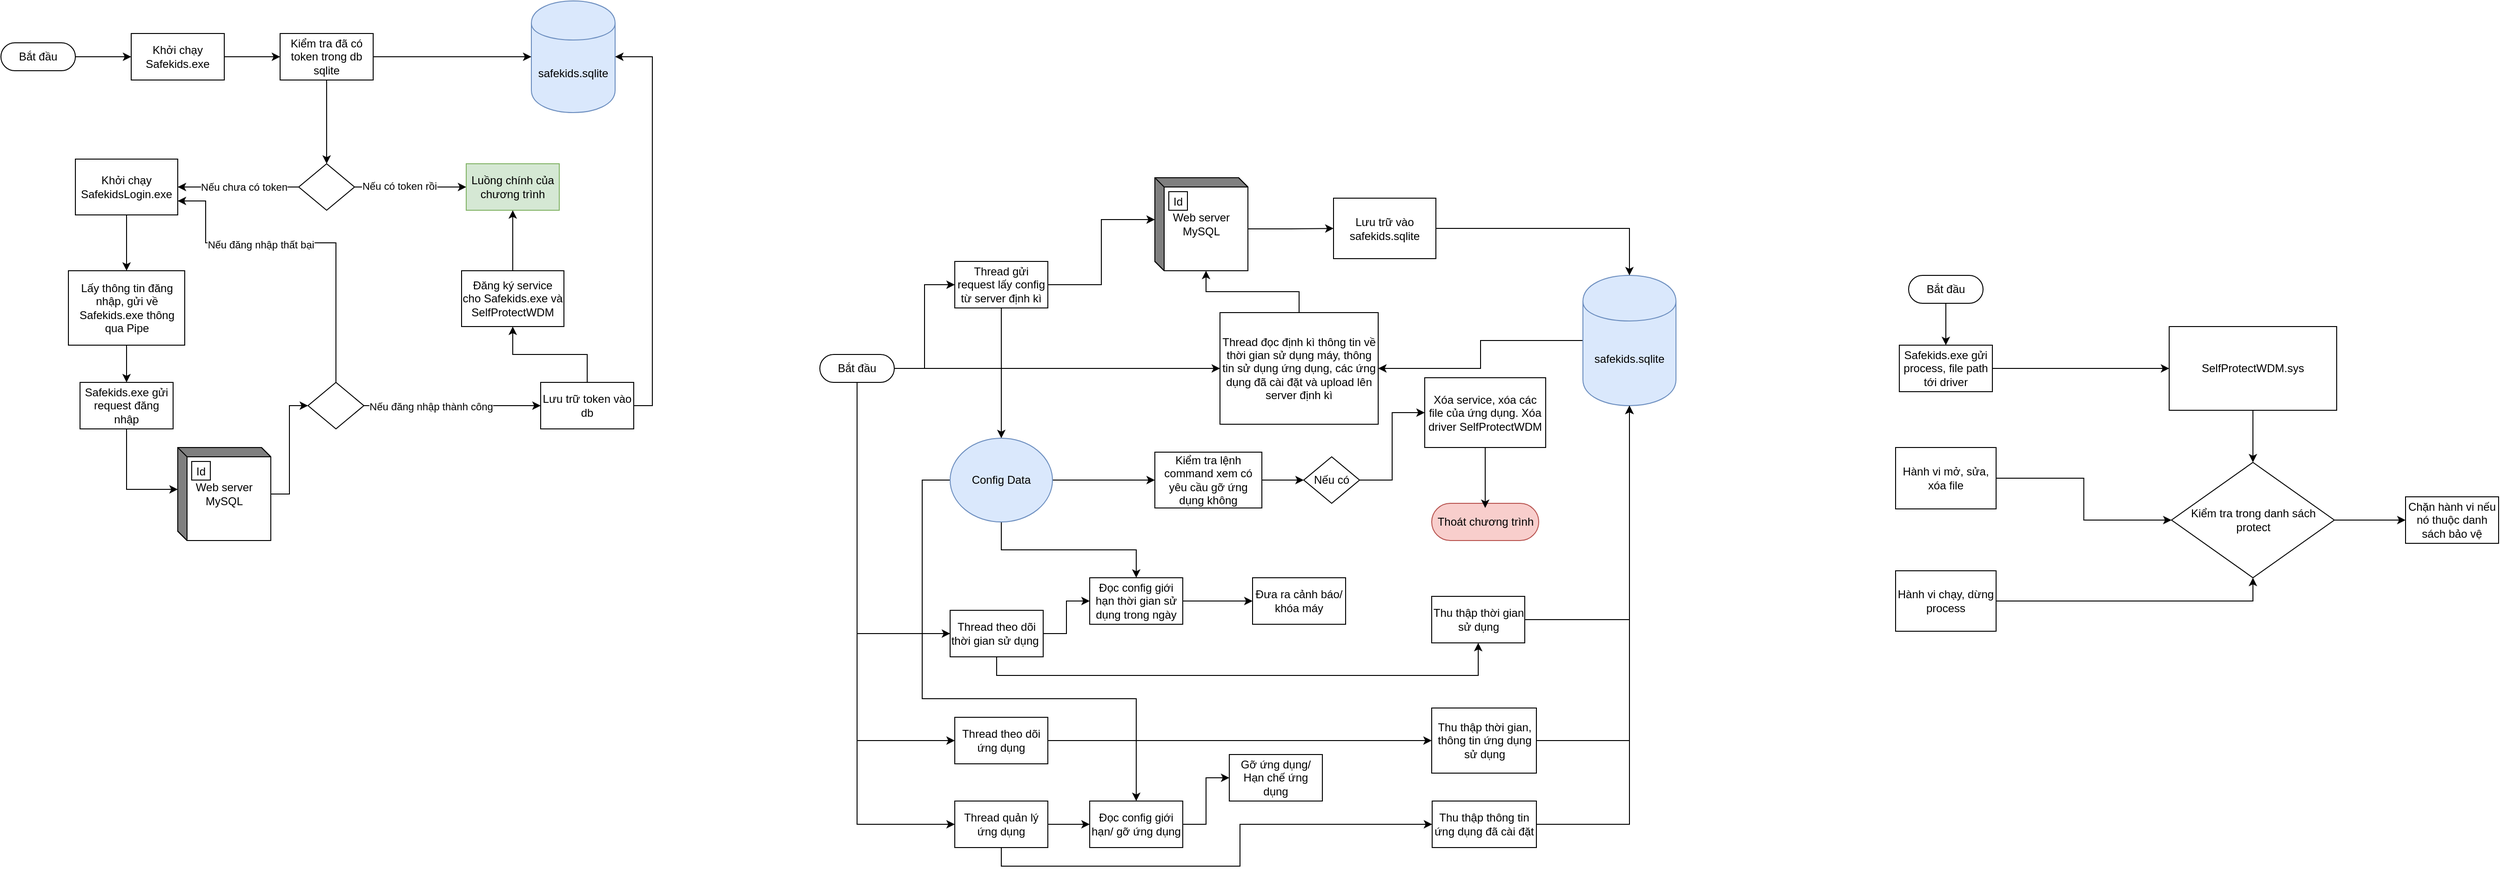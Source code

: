 <mxfile version="26.0.16">
  <diagram name="Page-1" id="2gZ3MTqrjpEGoMhL5yeq">
    <mxGraphModel dx="4080" dy="1772" grid="0" gridSize="10" guides="1" tooltips="1" connect="1" arrows="1" fold="1" page="0" pageScale="1" pageWidth="850" pageHeight="1100" math="0" shadow="0">
      <root>
        <mxCell id="0" />
        <mxCell id="1" parent="0" />
        <mxCell id="WBw3dLWS4dV_ZKBFcGHk-20" style="edgeStyle=orthogonalEdgeStyle;rounded=0;orthogonalLoop=1;jettySize=auto;html=1;" parent="1" source="WBw3dLWS4dV_ZKBFcGHk-1" target="WBw3dLWS4dV_ZKBFcGHk-19" edge="1">
          <mxGeometry relative="1" as="geometry" />
        </mxCell>
        <mxCell id="WBw3dLWS4dV_ZKBFcGHk-1" value="Bắt đầu" style="html=1;dashed=0;whiteSpace=wrap;shape=mxgraph.dfd.start;" parent="1" vertex="1">
          <mxGeometry y="65" width="80" height="30" as="geometry" />
        </mxCell>
        <mxCell id="WBw3dLWS4dV_ZKBFcGHk-4" value="safekids.sqlite" style="shape=cylinder;whiteSpace=wrap;html=1;boundedLbl=1;backgroundOutline=1;fillColor=#dae8fc;strokeColor=#6c8ebf;" parent="1" vertex="1">
          <mxGeometry x="570" y="20" width="90" height="120" as="geometry" />
        </mxCell>
        <mxCell id="WBw3dLWS4dV_ZKBFcGHk-8" style="edgeStyle=orthogonalEdgeStyle;rounded=0;orthogonalLoop=1;jettySize=auto;html=1;entryX=0;entryY=0.5;entryDx=0;entryDy=0;" parent="1" source="WBw3dLWS4dV_ZKBFcGHk-6" target="WBw3dLWS4dV_ZKBFcGHk-4" edge="1">
          <mxGeometry relative="1" as="geometry" />
        </mxCell>
        <mxCell id="WBw3dLWS4dV_ZKBFcGHk-10" style="edgeStyle=orthogonalEdgeStyle;rounded=0;orthogonalLoop=1;jettySize=auto;html=1;exitX=0.5;exitY=1;exitDx=0;exitDy=0;entryX=0.5;entryY=0;entryDx=0;entryDy=0;" parent="1" source="WBw3dLWS4dV_ZKBFcGHk-6" target="WBw3dLWS4dV_ZKBFcGHk-9" edge="1">
          <mxGeometry relative="1" as="geometry" />
        </mxCell>
        <mxCell id="WBw3dLWS4dV_ZKBFcGHk-6" value="Kiểm tra đã có token trong db sqlite" style="html=1;dashed=0;whiteSpace=wrap;" parent="1" vertex="1">
          <mxGeometry x="300" y="55" width="100" height="50" as="geometry" />
        </mxCell>
        <mxCell id="WBw3dLWS4dV_ZKBFcGHk-12" style="edgeStyle=orthogonalEdgeStyle;rounded=0;orthogonalLoop=1;jettySize=auto;html=1;exitX=0;exitY=0.5;exitDx=0;exitDy=0;entryX=1;entryY=0.5;entryDx=0;entryDy=0;" parent="1" source="WBw3dLWS4dV_ZKBFcGHk-9" target="WBw3dLWS4dV_ZKBFcGHk-11" edge="1">
          <mxGeometry relative="1" as="geometry" />
        </mxCell>
        <mxCell id="WBw3dLWS4dV_ZKBFcGHk-18" value="Nếu chưa có token" style="edgeLabel;html=1;align=center;verticalAlign=middle;resizable=0;points=[];" parent="WBw3dLWS4dV_ZKBFcGHk-12" vertex="1" connectable="0">
          <mxGeometry x="-0.095" relative="1" as="geometry">
            <mxPoint as="offset" />
          </mxGeometry>
        </mxCell>
        <mxCell id="WBw3dLWS4dV_ZKBFcGHk-15" style="edgeStyle=orthogonalEdgeStyle;rounded=0;orthogonalLoop=1;jettySize=auto;html=1;exitX=1;exitY=0.5;exitDx=0;exitDy=0;entryX=0;entryY=0.5;entryDx=0;entryDy=0;" parent="1" source="WBw3dLWS4dV_ZKBFcGHk-9" target="WBw3dLWS4dV_ZKBFcGHk-14" edge="1">
          <mxGeometry relative="1" as="geometry" />
        </mxCell>
        <mxCell id="WBw3dLWS4dV_ZKBFcGHk-16" value="Nếu có token rồi" style="edgeLabel;html=1;align=center;verticalAlign=middle;resizable=0;points=[];" parent="WBw3dLWS4dV_ZKBFcGHk-15" vertex="1" connectable="0">
          <mxGeometry x="-0.207" y="1" relative="1" as="geometry">
            <mxPoint as="offset" />
          </mxGeometry>
        </mxCell>
        <mxCell id="WBw3dLWS4dV_ZKBFcGHk-9" value="" style="shape=rhombus;html=1;dashed=0;whiteSpace=wrap;perimeter=rhombusPerimeter;" parent="1" vertex="1">
          <mxGeometry x="320" y="195" width="60" height="50" as="geometry" />
        </mxCell>
        <mxCell id="WBw3dLWS4dV_ZKBFcGHk-23" style="edgeStyle=orthogonalEdgeStyle;rounded=0;orthogonalLoop=1;jettySize=auto;html=1;exitX=0.5;exitY=1;exitDx=0;exitDy=0;entryX=0.5;entryY=0;entryDx=0;entryDy=0;" parent="1" source="WBw3dLWS4dV_ZKBFcGHk-11" target="WBw3dLWS4dV_ZKBFcGHk-22" edge="1">
          <mxGeometry relative="1" as="geometry" />
        </mxCell>
        <mxCell id="WBw3dLWS4dV_ZKBFcGHk-11" value="Khởi chạy SafekidsLogin.exe" style="html=1;dashed=0;whiteSpace=wrap;" parent="1" vertex="1">
          <mxGeometry x="80" y="190" width="110" height="60" as="geometry" />
        </mxCell>
        <mxCell id="WBw3dLWS4dV_ZKBFcGHk-14" value="Luồng chính của chương trình" style="html=1;dashed=0;whiteSpace=wrap;fillColor=#d5e8d4;strokeColor=#82b366;" parent="1" vertex="1">
          <mxGeometry x="500" y="195" width="100" height="50" as="geometry" />
        </mxCell>
        <mxCell id="WBw3dLWS4dV_ZKBFcGHk-21" style="edgeStyle=orthogonalEdgeStyle;rounded=0;orthogonalLoop=1;jettySize=auto;html=1;entryX=0;entryY=0.5;entryDx=0;entryDy=0;" parent="1" source="WBw3dLWS4dV_ZKBFcGHk-19" target="WBw3dLWS4dV_ZKBFcGHk-6" edge="1">
          <mxGeometry relative="1" as="geometry" />
        </mxCell>
        <mxCell id="WBw3dLWS4dV_ZKBFcGHk-19" value="Khởi chạy Safekids.exe" style="html=1;dashed=0;whiteSpace=wrap;" parent="1" vertex="1">
          <mxGeometry x="140" y="55" width="100" height="50" as="geometry" />
        </mxCell>
        <mxCell id="WBw3dLWS4dV_ZKBFcGHk-25" style="edgeStyle=orthogonalEdgeStyle;rounded=0;orthogonalLoop=1;jettySize=auto;html=1;exitX=0.5;exitY=1;exitDx=0;exitDy=0;entryX=0.5;entryY=0;entryDx=0;entryDy=0;" parent="1" source="WBw3dLWS4dV_ZKBFcGHk-22" target="WBw3dLWS4dV_ZKBFcGHk-24" edge="1">
          <mxGeometry relative="1" as="geometry" />
        </mxCell>
        <mxCell id="WBw3dLWS4dV_ZKBFcGHk-22" value="Lấy thông tin đăng nhập, gửi về Safekids.exe thông qua Pipe" style="html=1;dashed=0;whiteSpace=wrap;" parent="1" vertex="1">
          <mxGeometry x="72.5" y="310" width="125" height="80" as="geometry" />
        </mxCell>
        <mxCell id="WBw3dLWS4dV_ZKBFcGHk-24" value="Safekids.exe gửi request đăng nhập" style="html=1;dashed=0;whiteSpace=wrap;" parent="1" vertex="1">
          <mxGeometry x="85" y="430" width="100" height="50" as="geometry" />
        </mxCell>
        <mxCell id="WBw3dLWS4dV_ZKBFcGHk-28" style="edgeStyle=orthogonalEdgeStyle;rounded=0;orthogonalLoop=1;jettySize=auto;html=1;exitX=0.5;exitY=0;exitDx=0;exitDy=0;entryX=1;entryY=0.75;entryDx=0;entryDy=0;" parent="1" source="WBw3dLWS4dV_ZKBFcGHk-26" target="WBw3dLWS4dV_ZKBFcGHk-11" edge="1">
          <mxGeometry relative="1" as="geometry">
            <Array as="points">
              <mxPoint x="360" y="280" />
              <mxPoint x="220" y="280" />
              <mxPoint x="220" y="235" />
            </Array>
          </mxGeometry>
        </mxCell>
        <mxCell id="WBw3dLWS4dV_ZKBFcGHk-29" value="Nếu đăng nhập thất bại" style="edgeLabel;html=1;align=center;verticalAlign=middle;resizable=0;points=[];" parent="WBw3dLWS4dV_ZKBFcGHk-28" vertex="1" connectable="0">
          <mxGeometry x="0.268" y="2" relative="1" as="geometry">
            <mxPoint as="offset" />
          </mxGeometry>
        </mxCell>
        <mxCell id="WBw3dLWS4dV_ZKBFcGHk-30" style="edgeStyle=orthogonalEdgeStyle;rounded=0;orthogonalLoop=1;jettySize=auto;html=1;exitX=1;exitY=0.5;exitDx=0;exitDy=0;entryX=0;entryY=0.5;entryDx=0;entryDy=0;" parent="1" source="WBw3dLWS4dV_ZKBFcGHk-26" target="WBw3dLWS4dV_ZKBFcGHk-31" edge="1">
          <mxGeometry relative="1" as="geometry">
            <mxPoint x="520" y="455" as="targetPoint" />
          </mxGeometry>
        </mxCell>
        <mxCell id="WBw3dLWS4dV_ZKBFcGHk-35" value="Nếu đăng nhập thành công" style="edgeLabel;html=1;align=center;verticalAlign=middle;resizable=0;points=[];" parent="WBw3dLWS4dV_ZKBFcGHk-30" vertex="1" connectable="0">
          <mxGeometry x="-0.243" y="-1" relative="1" as="geometry">
            <mxPoint as="offset" />
          </mxGeometry>
        </mxCell>
        <mxCell id="WBw3dLWS4dV_ZKBFcGHk-26" value="" style="shape=rhombus;html=1;dashed=0;whiteSpace=wrap;perimeter=rhombusPerimeter;" parent="1" vertex="1">
          <mxGeometry x="330" y="430" width="60" height="50" as="geometry" />
        </mxCell>
        <mxCell id="WBw3dLWS4dV_ZKBFcGHk-32" style="edgeStyle=orthogonalEdgeStyle;rounded=0;orthogonalLoop=1;jettySize=auto;html=1;exitX=1;exitY=0.5;exitDx=0;exitDy=0;entryX=1;entryY=0.5;entryDx=0;entryDy=0;" parent="1" source="WBw3dLWS4dV_ZKBFcGHk-31" target="WBw3dLWS4dV_ZKBFcGHk-4" edge="1">
          <mxGeometry relative="1" as="geometry" />
        </mxCell>
        <mxCell id="WBw3dLWS4dV_ZKBFcGHk-42" style="edgeStyle=orthogonalEdgeStyle;rounded=0;orthogonalLoop=1;jettySize=auto;html=1;exitX=0.5;exitY=0;exitDx=0;exitDy=0;entryX=0.5;entryY=1;entryDx=0;entryDy=0;" parent="1" source="WBw3dLWS4dV_ZKBFcGHk-31" target="WBw3dLWS4dV_ZKBFcGHk-40" edge="1">
          <mxGeometry relative="1" as="geometry" />
        </mxCell>
        <mxCell id="WBw3dLWS4dV_ZKBFcGHk-31" value="Lưu trữ token vào db" style="html=1;dashed=0;whiteSpace=wrap;" parent="1" vertex="1">
          <mxGeometry x="580" y="430" width="100" height="50" as="geometry" />
        </mxCell>
        <mxCell id="WBw3dLWS4dV_ZKBFcGHk-44" style="edgeStyle=orthogonalEdgeStyle;rounded=0;orthogonalLoop=1;jettySize=auto;html=1;entryX=0;entryY=0.5;entryDx=0;entryDy=0;" parent="1" source="WBw3dLWS4dV_ZKBFcGHk-36" target="WBw3dLWS4dV_ZKBFcGHk-43" edge="1">
          <mxGeometry relative="1" as="geometry" />
        </mxCell>
        <mxCell id="WBw3dLWS4dV_ZKBFcGHk-57" style="edgeStyle=orthogonalEdgeStyle;rounded=0;orthogonalLoop=1;jettySize=auto;html=1;exitX=1;exitY=0.5;exitDx=0;exitDy=0;exitPerimeter=0;entryX=0;entryY=0.5;entryDx=0;entryDy=0;" parent="1" source="WBw3dLWS4dV_ZKBFcGHk-36" target="WBw3dLWS4dV_ZKBFcGHk-56" edge="1">
          <mxGeometry relative="1" as="geometry" />
        </mxCell>
        <mxCell id="WBw3dLWS4dV_ZKBFcGHk-76" style="edgeStyle=orthogonalEdgeStyle;rounded=0;orthogonalLoop=1;jettySize=auto;html=1;exitX=0.5;exitY=0.5;exitDx=0;exitDy=15.0;exitPerimeter=0;entryX=0;entryY=0.5;entryDx=0;entryDy=0;" parent="1" source="WBw3dLWS4dV_ZKBFcGHk-36" target="WBw3dLWS4dV_ZKBFcGHk-75" edge="1">
          <mxGeometry relative="1" as="geometry" />
        </mxCell>
        <mxCell id="GzLRT8P3ruu_cKEeTP5f-8" style="edgeStyle=orthogonalEdgeStyle;rounded=0;orthogonalLoop=1;jettySize=auto;html=1;exitX=0.5;exitY=0.5;exitDx=0;exitDy=15.0;exitPerimeter=0;entryX=0;entryY=0.5;entryDx=0;entryDy=0;" parent="1" source="WBw3dLWS4dV_ZKBFcGHk-36" target="GzLRT8P3ruu_cKEeTP5f-7" edge="1">
          <mxGeometry relative="1" as="geometry" />
        </mxCell>
        <mxCell id="GzLRT8P3ruu_cKEeTP5f-14" style="edgeStyle=orthogonalEdgeStyle;rounded=0;orthogonalLoop=1;jettySize=auto;html=1;exitX=0.5;exitY=0.5;exitDx=0;exitDy=15.0;exitPerimeter=0;entryX=0;entryY=0.5;entryDx=0;entryDy=0;" parent="1" source="WBw3dLWS4dV_ZKBFcGHk-36" target="GzLRT8P3ruu_cKEeTP5f-13" edge="1">
          <mxGeometry relative="1" as="geometry" />
        </mxCell>
        <mxCell id="WBw3dLWS4dV_ZKBFcGHk-36" value="Bắt đầu" style="html=1;dashed=0;whiteSpace=wrap;shape=mxgraph.dfd.start;" parent="1" vertex="1">
          <mxGeometry x="880" y="400" width="80" height="30" as="geometry" />
        </mxCell>
        <mxCell id="WBw3dLWS4dV_ZKBFcGHk-58" style="edgeStyle=orthogonalEdgeStyle;rounded=0;orthogonalLoop=1;jettySize=auto;html=1;exitX=0;exitY=0.5;exitDx=0;exitDy=0;entryX=1;entryY=0.5;entryDx=0;entryDy=0;" parent="1" source="WBw3dLWS4dV_ZKBFcGHk-37" target="WBw3dLWS4dV_ZKBFcGHk-56" edge="1">
          <mxGeometry relative="1" as="geometry" />
        </mxCell>
        <mxCell id="WBw3dLWS4dV_ZKBFcGHk-37" value="safekids.sqlite" style="shape=cylinder;whiteSpace=wrap;html=1;boundedLbl=1;backgroundOutline=1;fillColor=#dae8fc;strokeColor=#6c8ebf;" parent="1" vertex="1">
          <mxGeometry x="1700" y="315" width="100" height="140" as="geometry" />
        </mxCell>
        <mxCell id="WBw3dLWS4dV_ZKBFcGHk-41" style="edgeStyle=orthogonalEdgeStyle;rounded=0;orthogonalLoop=1;jettySize=auto;html=1;entryX=0.5;entryY=1;entryDx=0;entryDy=0;" parent="1" source="WBw3dLWS4dV_ZKBFcGHk-40" target="WBw3dLWS4dV_ZKBFcGHk-14" edge="1">
          <mxGeometry relative="1" as="geometry" />
        </mxCell>
        <mxCell id="WBw3dLWS4dV_ZKBFcGHk-40" value="Đăng ký service cho Safekids.exe và SelfProtectWDM" style="html=1;dashed=0;whiteSpace=wrap;" parent="1" vertex="1">
          <mxGeometry x="495" y="310" width="110" height="60" as="geometry" />
        </mxCell>
        <mxCell id="WBw3dLWS4dV_ZKBFcGHk-65" style="edgeStyle=orthogonalEdgeStyle;rounded=0;orthogonalLoop=1;jettySize=auto;html=1;entryX=0.5;entryY=0;entryDx=0;entryDy=0;" parent="1" source="WBw3dLWS4dV_ZKBFcGHk-43" target="WBw3dLWS4dV_ZKBFcGHk-64" edge="1">
          <mxGeometry relative="1" as="geometry" />
        </mxCell>
        <mxCell id="WBw3dLWS4dV_ZKBFcGHk-43" value="Thread gửi request lấy config từ server định kì" style="html=1;dashed=0;whiteSpace=wrap;" parent="1" vertex="1">
          <mxGeometry x="1025" y="300" width="100" height="50" as="geometry" />
        </mxCell>
        <mxCell id="WBw3dLWS4dV_ZKBFcGHk-54" style="edgeStyle=orthogonalEdgeStyle;rounded=0;orthogonalLoop=1;jettySize=auto;html=1;exitX=0;exitY=0;exitDx=100;exitDy=55;exitPerimeter=0;entryX=0;entryY=0.5;entryDx=0;entryDy=0;" parent="1" source="WBw3dLWS4dV_ZKBFcGHk-45" target="WBw3dLWS4dV_ZKBFcGHk-52" edge="1">
          <mxGeometry relative="1" as="geometry" />
        </mxCell>
        <mxCell id="WBw3dLWS4dV_ZKBFcGHk-45" value="Web server&lt;div&gt;MySQL&lt;/div&gt;" style="html=1;dashed=0;whiteSpace=wrap;shape=mxgraph.dfd.externalEntity" parent="1" vertex="1">
          <mxGeometry x="1240" y="210" width="100" height="100" as="geometry" />
        </mxCell>
        <mxCell id="WBw3dLWS4dV_ZKBFcGHk-46" value="Id" style="autosize=1;part=1;resizable=0;strokeColor=inherit;fillColor=inherit;gradientColor=inherit;" parent="WBw3dLWS4dV_ZKBFcGHk-45" vertex="1">
          <mxGeometry width="20" height="20" relative="1" as="geometry">
            <mxPoint x="15" y="15" as="offset" />
          </mxGeometry>
        </mxCell>
        <mxCell id="WBw3dLWS4dV_ZKBFcGHk-50" style="edgeStyle=orthogonalEdgeStyle;rounded=0;orthogonalLoop=1;jettySize=auto;html=1;entryX=0;entryY=0.5;entryDx=0;entryDy=0;" parent="1" source="WBw3dLWS4dV_ZKBFcGHk-47" target="WBw3dLWS4dV_ZKBFcGHk-26" edge="1">
          <mxGeometry relative="1" as="geometry" />
        </mxCell>
        <mxCell id="WBw3dLWS4dV_ZKBFcGHk-47" value="Web server&lt;div&gt;MySQL&lt;/div&gt;" style="html=1;dashed=0;whiteSpace=wrap;shape=mxgraph.dfd.externalEntity" parent="1" vertex="1">
          <mxGeometry x="190" y="500" width="100" height="100" as="geometry" />
        </mxCell>
        <mxCell id="WBw3dLWS4dV_ZKBFcGHk-48" value="Id" style="autosize=1;part=1;resizable=0;strokeColor=inherit;fillColor=inherit;gradientColor=inherit;" parent="WBw3dLWS4dV_ZKBFcGHk-47" vertex="1">
          <mxGeometry width="20" height="20" relative="1" as="geometry">
            <mxPoint x="15" y="15" as="offset" />
          </mxGeometry>
        </mxCell>
        <mxCell id="WBw3dLWS4dV_ZKBFcGHk-49" style="edgeStyle=orthogonalEdgeStyle;rounded=0;orthogonalLoop=1;jettySize=auto;html=1;exitX=0.5;exitY=1;exitDx=0;exitDy=0;entryX=0;entryY=0;entryDx=0;entryDy=45;entryPerimeter=0;" parent="1" source="WBw3dLWS4dV_ZKBFcGHk-24" target="WBw3dLWS4dV_ZKBFcGHk-47" edge="1">
          <mxGeometry relative="1" as="geometry" />
        </mxCell>
        <mxCell id="WBw3dLWS4dV_ZKBFcGHk-51" style="edgeStyle=orthogonalEdgeStyle;rounded=0;orthogonalLoop=1;jettySize=auto;html=1;entryX=0;entryY=0;entryDx=0;entryDy=45;entryPerimeter=0;" parent="1" source="WBw3dLWS4dV_ZKBFcGHk-43" target="WBw3dLWS4dV_ZKBFcGHk-45" edge="1">
          <mxGeometry relative="1" as="geometry" />
        </mxCell>
        <mxCell id="WBw3dLWS4dV_ZKBFcGHk-55" style="edgeStyle=orthogonalEdgeStyle;rounded=0;orthogonalLoop=1;jettySize=auto;html=1;exitX=1;exitY=0.5;exitDx=0;exitDy=0;entryX=0.5;entryY=0;entryDx=0;entryDy=0;" parent="1" source="WBw3dLWS4dV_ZKBFcGHk-52" target="WBw3dLWS4dV_ZKBFcGHk-37" edge="1">
          <mxGeometry relative="1" as="geometry" />
        </mxCell>
        <mxCell id="WBw3dLWS4dV_ZKBFcGHk-52" value="Lưu trữ vào safekids.sqlite" style="html=1;dashed=0;whiteSpace=wrap;" parent="1" vertex="1">
          <mxGeometry x="1432" y="232" width="110" height="65" as="geometry" />
        </mxCell>
        <mxCell id="WBw3dLWS4dV_ZKBFcGHk-56" value="Thread đọc định kì thông tin về thời gian sử dụng máy, thông tin sử dụng ứng dụng, các ứng dụng đã cài đặt và upload lên server định kì" style="html=1;dashed=0;whiteSpace=wrap;" parent="1" vertex="1">
          <mxGeometry x="1310" y="355" width="170" height="120" as="geometry" />
        </mxCell>
        <mxCell id="WBw3dLWS4dV_ZKBFcGHk-60" style="edgeStyle=orthogonalEdgeStyle;rounded=0;orthogonalLoop=1;jettySize=auto;html=1;exitX=0.5;exitY=0;exitDx=0;exitDy=0;entryX=0;entryY=0;entryDx=55;entryDy=100;entryPerimeter=0;" parent="1" source="WBw3dLWS4dV_ZKBFcGHk-56" target="WBw3dLWS4dV_ZKBFcGHk-45" edge="1">
          <mxGeometry relative="1" as="geometry" />
        </mxCell>
        <mxCell id="WBw3dLWS4dV_ZKBFcGHk-70" style="edgeStyle=orthogonalEdgeStyle;rounded=0;orthogonalLoop=1;jettySize=auto;html=1;exitX=1;exitY=0.5;exitDx=0;exitDy=0;entryX=0;entryY=0.5;entryDx=0;entryDy=0;" parent="1" source="WBw3dLWS4dV_ZKBFcGHk-61" target="WBw3dLWS4dV_ZKBFcGHk-69" edge="1">
          <mxGeometry relative="1" as="geometry" />
        </mxCell>
        <mxCell id="WBw3dLWS4dV_ZKBFcGHk-61" value="Kiểm tra lệnh command xem có yêu cầu gỡ ứng dụng không" style="html=1;dashed=0;whiteSpace=wrap;" parent="1" vertex="1">
          <mxGeometry x="1240" y="505" width="115" height="60" as="geometry" />
        </mxCell>
        <mxCell id="WBw3dLWS4dV_ZKBFcGHk-68" style="edgeStyle=orthogonalEdgeStyle;rounded=0;orthogonalLoop=1;jettySize=auto;html=1;entryX=0;entryY=0.5;entryDx=0;entryDy=0;" parent="1" source="WBw3dLWS4dV_ZKBFcGHk-64" target="WBw3dLWS4dV_ZKBFcGHk-61" edge="1">
          <mxGeometry relative="1" as="geometry" />
        </mxCell>
        <mxCell id="WBw3dLWS4dV_ZKBFcGHk-80" style="edgeStyle=orthogonalEdgeStyle;rounded=0;orthogonalLoop=1;jettySize=auto;html=1;exitX=0.5;exitY=1;exitDx=0;exitDy=0;entryX=0.5;entryY=0;entryDx=0;entryDy=0;" parent="1" source="WBw3dLWS4dV_ZKBFcGHk-64" target="WBw3dLWS4dV_ZKBFcGHk-78" edge="1">
          <mxGeometry relative="1" as="geometry" />
        </mxCell>
        <mxCell id="GzLRT8P3ruu_cKEeTP5f-16" style="edgeStyle=orthogonalEdgeStyle;rounded=0;orthogonalLoop=1;jettySize=auto;html=1;exitX=0;exitY=0.5;exitDx=0;exitDy=0;entryX=0.5;entryY=0;entryDx=0;entryDy=0;" parent="1" source="WBw3dLWS4dV_ZKBFcGHk-64" target="GzLRT8P3ruu_cKEeTP5f-15" edge="1">
          <mxGeometry relative="1" as="geometry">
            <Array as="points">
              <mxPoint x="990" y="535" />
              <mxPoint x="990" y="770" />
              <mxPoint x="1220" y="770" />
            </Array>
          </mxGeometry>
        </mxCell>
        <mxCell id="WBw3dLWS4dV_ZKBFcGHk-64" value="Config Data" style="shape=ellipse;html=1;dashed=0;whiteSpace=wrap;perimeter=ellipsePerimeter;fillColor=#dae8fc;strokeColor=#6c8ebf;" parent="1" vertex="1">
          <mxGeometry x="1020" y="490" width="110" height="90" as="geometry" />
        </mxCell>
        <mxCell id="WBw3dLWS4dV_ZKBFcGHk-72" style="edgeStyle=orthogonalEdgeStyle;rounded=0;orthogonalLoop=1;jettySize=auto;html=1;exitX=1;exitY=0.5;exitDx=0;exitDy=0;entryX=0;entryY=0.5;entryDx=0;entryDy=0;" parent="1" source="WBw3dLWS4dV_ZKBFcGHk-69" target="WBw3dLWS4dV_ZKBFcGHk-71" edge="1">
          <mxGeometry relative="1" as="geometry" />
        </mxCell>
        <mxCell id="WBw3dLWS4dV_ZKBFcGHk-69" value="Nếu có" style="shape=rhombus;html=1;dashed=0;whiteSpace=wrap;perimeter=rhombusPerimeter;" parent="1" vertex="1">
          <mxGeometry x="1400" y="510" width="60" height="50" as="geometry" />
        </mxCell>
        <mxCell id="WBw3dLWS4dV_ZKBFcGHk-71" value="Xóa service, xóa các file của ứng dụng. Xóa driver SelfProtectWDM" style="html=1;dashed=0;whiteSpace=wrap;" parent="1" vertex="1">
          <mxGeometry x="1530" y="425" width="130" height="75" as="geometry" />
        </mxCell>
        <mxCell id="WBw3dLWS4dV_ZKBFcGHk-73" value="Thoát chương trình" style="html=1;dashed=0;whiteSpace=wrap;shape=mxgraph.dfd.start;fillColor=#f8cecc;strokeColor=#b85450;" parent="1" vertex="1">
          <mxGeometry x="1537.5" y="560" width="115" height="40" as="geometry" />
        </mxCell>
        <mxCell id="WBw3dLWS4dV_ZKBFcGHk-74" style="edgeStyle=orthogonalEdgeStyle;rounded=0;orthogonalLoop=1;jettySize=auto;html=1;exitX=0.5;exitY=1;exitDx=0;exitDy=0;entryX=0.5;entryY=0.5;entryDx=0;entryDy=-15.0;entryPerimeter=0;" parent="1" source="WBw3dLWS4dV_ZKBFcGHk-71" target="WBw3dLWS4dV_ZKBFcGHk-73" edge="1">
          <mxGeometry relative="1" as="geometry" />
        </mxCell>
        <mxCell id="WBw3dLWS4dV_ZKBFcGHk-79" style="edgeStyle=orthogonalEdgeStyle;rounded=0;orthogonalLoop=1;jettySize=auto;html=1;exitX=1;exitY=0.5;exitDx=0;exitDy=0;entryX=0;entryY=0.5;entryDx=0;entryDy=0;" parent="1" source="WBw3dLWS4dV_ZKBFcGHk-75" target="WBw3dLWS4dV_ZKBFcGHk-78" edge="1">
          <mxGeometry relative="1" as="geometry" />
        </mxCell>
        <mxCell id="GzLRT8P3ruu_cKEeTP5f-2" style="edgeStyle=orthogonalEdgeStyle;rounded=0;orthogonalLoop=1;jettySize=auto;html=1;exitX=0.5;exitY=1;exitDx=0;exitDy=0;entryX=0.5;entryY=1;entryDx=0;entryDy=0;" parent="1" source="WBw3dLWS4dV_ZKBFcGHk-75" target="GzLRT8P3ruu_cKEeTP5f-1" edge="1">
          <mxGeometry relative="1" as="geometry" />
        </mxCell>
        <mxCell id="WBw3dLWS4dV_ZKBFcGHk-75" value="Thread theo dõi thời gian sử dụng&amp;nbsp;" style="html=1;dashed=0;whiteSpace=wrap;" parent="1" vertex="1">
          <mxGeometry x="1020" y="675" width="100" height="50" as="geometry" />
        </mxCell>
        <mxCell id="GzLRT8P3ruu_cKEeTP5f-6" style="edgeStyle=orthogonalEdgeStyle;rounded=0;orthogonalLoop=1;jettySize=auto;html=1;exitX=1;exitY=0.5;exitDx=0;exitDy=0;" parent="1" source="WBw3dLWS4dV_ZKBFcGHk-78" target="GzLRT8P3ruu_cKEeTP5f-4" edge="1">
          <mxGeometry relative="1" as="geometry" />
        </mxCell>
        <mxCell id="WBw3dLWS4dV_ZKBFcGHk-78" value="Đọc config giới hạn thời gian sử dụng trong ngày" style="html=1;dashed=0;whiteSpace=wrap;" parent="1" vertex="1">
          <mxGeometry x="1170" y="640" width="100" height="50" as="geometry" />
        </mxCell>
        <mxCell id="GzLRT8P3ruu_cKEeTP5f-3" style="edgeStyle=orthogonalEdgeStyle;rounded=0;orthogonalLoop=1;jettySize=auto;html=1;entryX=0.5;entryY=1;entryDx=0;entryDy=0;" parent="1" source="GzLRT8P3ruu_cKEeTP5f-1" target="WBw3dLWS4dV_ZKBFcGHk-37" edge="1">
          <mxGeometry relative="1" as="geometry" />
        </mxCell>
        <mxCell id="GzLRT8P3ruu_cKEeTP5f-1" value="Thu thập thời gian sử dụng" style="html=1;dashed=0;whiteSpace=wrap;" parent="1" vertex="1">
          <mxGeometry x="1537.5" y="660" width="100" height="50" as="geometry" />
        </mxCell>
        <mxCell id="GzLRT8P3ruu_cKEeTP5f-4" value="Đưa ra cảnh báo/ khóa máy" style="html=1;dashed=0;whiteSpace=wrap;" parent="1" vertex="1">
          <mxGeometry x="1345" y="640" width="100" height="50" as="geometry" />
        </mxCell>
        <mxCell id="GzLRT8P3ruu_cKEeTP5f-9" style="edgeStyle=orthogonalEdgeStyle;rounded=0;orthogonalLoop=1;jettySize=auto;html=1;exitX=1;exitY=0.5;exitDx=0;exitDy=0;entryX=0;entryY=0.5;entryDx=0;entryDy=0;" parent="1" source="GzLRT8P3ruu_cKEeTP5f-7" target="GzLRT8P3ruu_cKEeTP5f-10" edge="1">
          <mxGeometry relative="1" as="geometry">
            <mxPoint x="1440" y="815" as="targetPoint" />
          </mxGeometry>
        </mxCell>
        <mxCell id="GzLRT8P3ruu_cKEeTP5f-7" value="Thread theo dõi ứng dụng" style="html=1;dashed=0;whiteSpace=wrap;" parent="1" vertex="1">
          <mxGeometry x="1025" y="790" width="100" height="50" as="geometry" />
        </mxCell>
        <mxCell id="GzLRT8P3ruu_cKEeTP5f-12" style="edgeStyle=orthogonalEdgeStyle;rounded=0;orthogonalLoop=1;jettySize=auto;html=1;exitX=1;exitY=0.5;exitDx=0;exitDy=0;entryX=0.5;entryY=1;entryDx=0;entryDy=0;" parent="1" source="GzLRT8P3ruu_cKEeTP5f-10" target="WBw3dLWS4dV_ZKBFcGHk-37" edge="1">
          <mxGeometry relative="1" as="geometry" />
        </mxCell>
        <mxCell id="GzLRT8P3ruu_cKEeTP5f-10" value="Thu thập thời gian, thông tin ứng dụng sử dụng" style="html=1;dashed=0;whiteSpace=wrap;" parent="1" vertex="1">
          <mxGeometry x="1537.5" y="780" width="112.5" height="70" as="geometry" />
        </mxCell>
        <mxCell id="GzLRT8P3ruu_cKEeTP5f-17" style="edgeStyle=orthogonalEdgeStyle;rounded=0;orthogonalLoop=1;jettySize=auto;html=1;exitX=1;exitY=0.5;exitDx=0;exitDy=0;entryX=0;entryY=0.5;entryDx=0;entryDy=0;" parent="1" source="GzLRT8P3ruu_cKEeTP5f-13" target="GzLRT8P3ruu_cKEeTP5f-15" edge="1">
          <mxGeometry relative="1" as="geometry" />
        </mxCell>
        <mxCell id="GzLRT8P3ruu_cKEeTP5f-21" style="edgeStyle=orthogonalEdgeStyle;rounded=0;orthogonalLoop=1;jettySize=auto;html=1;exitX=0.5;exitY=1;exitDx=0;exitDy=0;entryX=0;entryY=0.5;entryDx=0;entryDy=0;" parent="1" source="GzLRT8P3ruu_cKEeTP5f-13" target="GzLRT8P3ruu_cKEeTP5f-18" edge="1">
          <mxGeometry relative="1" as="geometry" />
        </mxCell>
        <mxCell id="GzLRT8P3ruu_cKEeTP5f-13" value="Thread quản lý ứng dụng" style="html=1;dashed=0;whiteSpace=wrap;" parent="1" vertex="1">
          <mxGeometry x="1025" y="880" width="100" height="50" as="geometry" />
        </mxCell>
        <mxCell id="GzLRT8P3ruu_cKEeTP5f-20" style="edgeStyle=orthogonalEdgeStyle;rounded=0;orthogonalLoop=1;jettySize=auto;html=1;exitX=1;exitY=0.5;exitDx=0;exitDy=0;entryX=0;entryY=0.5;entryDx=0;entryDy=0;" parent="1" source="GzLRT8P3ruu_cKEeTP5f-15" target="GzLRT8P3ruu_cKEeTP5f-19" edge="1">
          <mxGeometry relative="1" as="geometry" />
        </mxCell>
        <mxCell id="GzLRT8P3ruu_cKEeTP5f-15" value="Đọc config giới hạn/ gỡ ứng dụng" style="html=1;dashed=0;whiteSpace=wrap;" parent="1" vertex="1">
          <mxGeometry x="1170" y="880" width="100" height="50" as="geometry" />
        </mxCell>
        <mxCell id="GzLRT8P3ruu_cKEeTP5f-22" style="edgeStyle=orthogonalEdgeStyle;rounded=0;orthogonalLoop=1;jettySize=auto;html=1;exitX=1;exitY=0.5;exitDx=0;exitDy=0;entryX=0.5;entryY=1;entryDx=0;entryDy=0;" parent="1" source="GzLRT8P3ruu_cKEeTP5f-18" target="WBw3dLWS4dV_ZKBFcGHk-37" edge="1">
          <mxGeometry relative="1" as="geometry" />
        </mxCell>
        <mxCell id="GzLRT8P3ruu_cKEeTP5f-18" value="Thu thập thông tin ứng dụng đã cài đặt" style="html=1;dashed=0;whiteSpace=wrap;" parent="1" vertex="1">
          <mxGeometry x="1538" y="880" width="112" height="50" as="geometry" />
        </mxCell>
        <mxCell id="GzLRT8P3ruu_cKEeTP5f-19" value="Gỡ ứng dụng/ Hạn chế ứng dụng" style="html=1;dashed=0;whiteSpace=wrap;" parent="1" vertex="1">
          <mxGeometry x="1320" y="830" width="100" height="50" as="geometry" />
        </mxCell>
        <mxCell id="23Q8nyw_B4XDY0d075o6-6" style="edgeStyle=orthogonalEdgeStyle;rounded=0;orthogonalLoop=1;jettySize=auto;html=1;exitX=0.5;exitY=0.5;exitDx=0;exitDy=15.0;exitPerimeter=0;entryX=0.5;entryY=0;entryDx=0;entryDy=0;" edge="1" parent="1" source="23Q8nyw_B4XDY0d075o6-2" target="23Q8nyw_B4XDY0d075o6-3">
          <mxGeometry relative="1" as="geometry" />
        </mxCell>
        <mxCell id="23Q8nyw_B4XDY0d075o6-2" value="Bắt đầu" style="html=1;dashed=0;whiteSpace=wrap;shape=mxgraph.dfd.start" vertex="1" parent="1">
          <mxGeometry x="2050" y="315" width="80" height="30" as="geometry" />
        </mxCell>
        <mxCell id="23Q8nyw_B4XDY0d075o6-7" style="edgeStyle=orthogonalEdgeStyle;rounded=0;orthogonalLoop=1;jettySize=auto;html=1;exitX=1;exitY=0.5;exitDx=0;exitDy=0;entryX=0;entryY=0.5;entryDx=0;entryDy=0;" edge="1" parent="1" source="23Q8nyw_B4XDY0d075o6-3" target="23Q8nyw_B4XDY0d075o6-5">
          <mxGeometry relative="1" as="geometry" />
        </mxCell>
        <mxCell id="23Q8nyw_B4XDY0d075o6-3" value="Safekids.exe gửi process, file path tới driver" style="html=1;dashed=0;whiteSpace=wrap;" vertex="1" parent="1">
          <mxGeometry x="2040" y="390" width="100" height="50" as="geometry" />
        </mxCell>
        <mxCell id="23Q8nyw_B4XDY0d075o6-12" style="edgeStyle=orthogonalEdgeStyle;rounded=0;orthogonalLoop=1;jettySize=auto;html=1;exitX=0.5;exitY=1;exitDx=0;exitDy=0;entryX=0.5;entryY=0;entryDx=0;entryDy=0;" edge="1" parent="1" source="23Q8nyw_B4XDY0d075o6-5" target="23Q8nyw_B4XDY0d075o6-10">
          <mxGeometry relative="1" as="geometry" />
        </mxCell>
        <mxCell id="23Q8nyw_B4XDY0d075o6-5" value="SelfProtectWDM.sys" style="html=1;dashed=0;whiteSpace=wrap;" vertex="1" parent="1">
          <mxGeometry x="2330" y="370" width="180" height="90" as="geometry" />
        </mxCell>
        <mxCell id="23Q8nyw_B4XDY0d075o6-11" style="edgeStyle=orthogonalEdgeStyle;rounded=0;orthogonalLoop=1;jettySize=auto;html=1;exitX=1;exitY=0.5;exitDx=0;exitDy=0;" edge="1" parent="1" source="23Q8nyw_B4XDY0d075o6-8" target="23Q8nyw_B4XDY0d075o6-10">
          <mxGeometry relative="1" as="geometry" />
        </mxCell>
        <mxCell id="23Q8nyw_B4XDY0d075o6-8" value="Hành vi mở, sửa, xóa file" style="html=1;dashed=0;whiteSpace=wrap;" vertex="1" parent="1">
          <mxGeometry x="2036" y="500" width="108" height="66" as="geometry" />
        </mxCell>
        <mxCell id="23Q8nyw_B4XDY0d075o6-13" style="edgeStyle=orthogonalEdgeStyle;rounded=0;orthogonalLoop=1;jettySize=auto;html=1;exitX=1;exitY=0.5;exitDx=0;exitDy=0;entryX=0.5;entryY=1;entryDx=0;entryDy=0;" edge="1" parent="1" source="23Q8nyw_B4XDY0d075o6-9" target="23Q8nyw_B4XDY0d075o6-10">
          <mxGeometry relative="1" as="geometry" />
        </mxCell>
        <mxCell id="23Q8nyw_B4XDY0d075o6-9" value="Hành vi chạy, dừng process" style="html=1;dashed=0;whiteSpace=wrap;" vertex="1" parent="1">
          <mxGeometry x="2036" y="632.5" width="108" height="65" as="geometry" />
        </mxCell>
        <mxCell id="23Q8nyw_B4XDY0d075o6-16" style="edgeStyle=orthogonalEdgeStyle;rounded=0;orthogonalLoop=1;jettySize=auto;html=1;exitX=1;exitY=0.5;exitDx=0;exitDy=0;entryX=0;entryY=0.5;entryDx=0;entryDy=0;" edge="1" parent="1" source="23Q8nyw_B4XDY0d075o6-10" target="23Q8nyw_B4XDY0d075o6-15">
          <mxGeometry relative="1" as="geometry" />
        </mxCell>
        <mxCell id="23Q8nyw_B4XDY0d075o6-10" value="Kiểm tra trong danh sách protect" style="shape=rhombus;html=1;dashed=0;whiteSpace=wrap;perimeter=rhombusPerimeter;" vertex="1" parent="1">
          <mxGeometry x="2332.5" y="516" width="175" height="124" as="geometry" />
        </mxCell>
        <mxCell id="23Q8nyw_B4XDY0d075o6-15" value="Chặn hành vi nếu nó thuộc danh sách bảo vệ" style="html=1;dashed=0;whiteSpace=wrap;" vertex="1" parent="1">
          <mxGeometry x="2584" y="553" width="100" height="50" as="geometry" />
        </mxCell>
      </root>
    </mxGraphModel>
  </diagram>
</mxfile>
